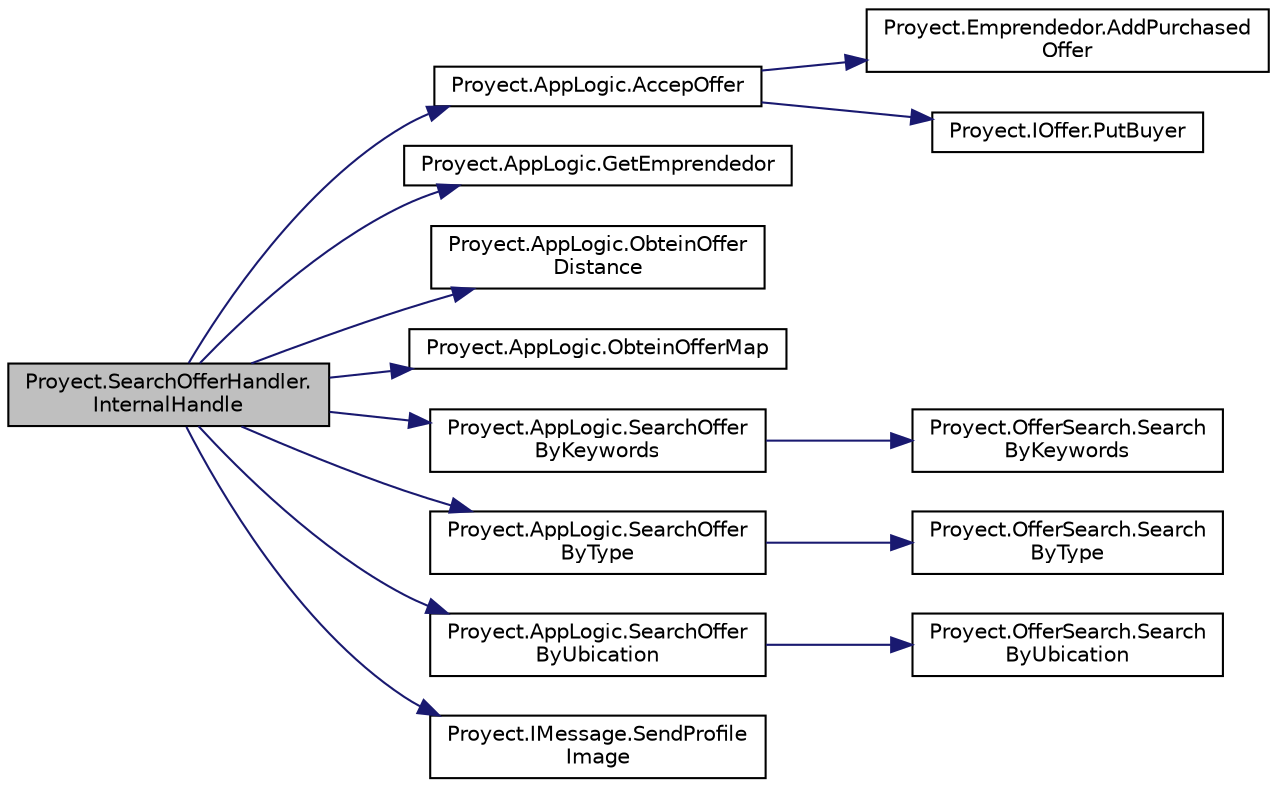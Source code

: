 digraph "Proyect.SearchOfferHandler.InternalHandle"
{
 // INTERACTIVE_SVG=YES
 // LATEX_PDF_SIZE
  edge [fontname="Helvetica",fontsize="10",labelfontname="Helvetica",labelfontsize="10"];
  node [fontname="Helvetica",fontsize="10",shape=record];
  rankdir="LR";
  Node1 [label="Proyect.SearchOfferHandler.\lInternalHandle",height=0.2,width=0.4,color="black", fillcolor="grey75", style="filled", fontcolor="black",tooltip="Procesa el mensaje \"/registrar\" y retorna true; retorna false en caso contrario."];
  Node1 -> Node2 [color="midnightblue",fontsize="10",style="solid",fontname="Helvetica"];
  Node2 [label="Proyect.AppLogic.AccepOffer",height=0.2,width=0.4,color="black", fillcolor="white", style="filled",URL="$classProyect_1_1AppLogic.html#a687b14caad4049eb4ebd9b9b579fd983",tooltip="Metodo para aceptar una oferta. Como app logic es la que conoce todos los datos para habilitar la ope..."];
  Node2 -> Node3 [color="midnightblue",fontsize="10",style="solid",fontname="Helvetica"];
  Node3 [label="Proyect.Emprendedor.AddPurchased\lOffer",height=0.2,width=0.4,color="black", fillcolor="white", style="filled",URL="$classProyect_1_1Emprendedor.html#aff77c5915ade872b394712743a722d45",tooltip="Metodo para agregar una oferta a la lista de ofertas que el emprendedor acepto (Por expert)."];
  Node2 -> Node4 [color="midnightblue",fontsize="10",style="solid",fontname="Helvetica"];
  Node4 [label="Proyect.IOffer.PutBuyer",height=0.2,width=0.4,color="black", fillcolor="white", style="filled",URL="$interfaceProyect_1_1IOffer.html#a596365415fbc8ad8e7f88ef2022996e9",tooltip="Le asigna el emprendedor y la fecha de compra a la oferta, una vez es comprada."];
  Node1 -> Node5 [color="midnightblue",fontsize="10",style="solid",fontname="Helvetica"];
  Node5 [label="Proyect.AppLogic.GetEmprendedor",height=0.2,width=0.4,color="black", fillcolor="white", style="filled",URL="$classProyect_1_1AppLogic.html#aa2f58473e2f2b26f891f38d6af67d3ec",tooltip="Obtiene el emprendedor mendiante el ingreso de un id de usuario."];
  Node1 -> Node6 [color="midnightblue",fontsize="10",style="solid",fontname="Helvetica"];
  Node6 [label="Proyect.AppLogic.ObteinOffer\lDistance",height=0.2,width=0.4,color="black", fillcolor="white", style="filled",URL="$classProyect_1_1AppLogic.html#a25410666841e99064065371f7ddcc7dc",tooltip="Metodo que permite obtener la distancia entre un emprendedor y un producto."];
  Node1 -> Node7 [color="midnightblue",fontsize="10",style="solid",fontname="Helvetica"];
  Node7 [label="Proyect.AppLogic.ObteinOfferMap",height=0.2,width=0.4,color="black", fillcolor="white", style="filled",URL="$classProyect_1_1AppLogic.html#a445aac40fb42aba4486861880bd20c7f",tooltip="Metodo que obtiene el mapa de la ubicacion de una oferta."];
  Node1 -> Node8 [color="midnightblue",fontsize="10",style="solid",fontname="Helvetica"];
  Node8 [label="Proyect.AppLogic.SearchOffer\lByKeywords",height=0.2,width=0.4,color="black", fillcolor="white", style="filled",URL="$classProyect_1_1AppLogic.html#a2fb173e90531825c5255b4e8dfbadeaf",tooltip="Metodo que se encarga de buscar las ofertas por palabra clave. Le delega la responsabilidada a OfferS..."];
  Node8 -> Node9 [color="midnightblue",fontsize="10",style="solid",fontname="Helvetica"];
  Node9 [label="Proyect.OfferSearch.Search\lByKeywords",height=0.2,width=0.4,color="black", fillcolor="white", style="filled",URL="$classProyect_1_1OfferSearch.html#a6d04dadf960454609cb9a0516b61e983",tooltip="Busca las ofertas con la palabra clave que se le pasa."];
  Node1 -> Node10 [color="midnightblue",fontsize="10",style="solid",fontname="Helvetica"];
  Node10 [label="Proyect.AppLogic.SearchOffer\lByType",height=0.2,width=0.4,color="black", fillcolor="white", style="filled",URL="$classProyect_1_1AppLogic.html#a94024e32b05cc5834859a180aabc49c4",tooltip="Metodo que se encarga de buscar las ofertas por tipo. Le delega la responsabilidada a OfferSearch (Po..."];
  Node10 -> Node11 [color="midnightblue",fontsize="10",style="solid",fontname="Helvetica"];
  Node11 [label="Proyect.OfferSearch.Search\lByType",height=0.2,width=0.4,color="black", fillcolor="white", style="filled",URL="$classProyect_1_1OfferSearch.html#ae51b1323e7310449918f9dba195f4d8f",tooltip="Busca ofertas por el tipo."];
  Node1 -> Node12 [color="midnightblue",fontsize="10",style="solid",fontname="Helvetica"];
  Node12 [label="Proyect.AppLogic.SearchOffer\lByUbication",height=0.2,width=0.4,color="black", fillcolor="white", style="filled",URL="$classProyect_1_1AppLogic.html#a38f8d3e217cd2cbfab68be1eed8f970f",tooltip="Metodo que se encarga de buscar las ofertas por ubicacion. Le delega la responsabilidada a OfferSearc..."];
  Node12 -> Node13 [color="midnightblue",fontsize="10",style="solid",fontname="Helvetica"];
  Node13 [label="Proyect.OfferSearch.Search\lByUbication",height=0.2,width=0.4,color="black", fillcolor="white", style="filled",URL="$classProyect_1_1OfferSearch.html#a145795706177121ff9a2d08fd3258329",tooltip="Busca ofertas por ubicacion."];
  Node1 -> Node14 [color="midnightblue",fontsize="10",style="solid",fontname="Helvetica"];
  Node14 [label="Proyect.IMessage.SendProfile\lImage",height=0.2,width=0.4,color="black", fillcolor="white", style="filled",URL="$interfaceProyect_1_1IMessage.html#a57c479d9753cd0ac149f1ecb06ac9d19",tooltip="Envia una imagen a un usuario"];
}
